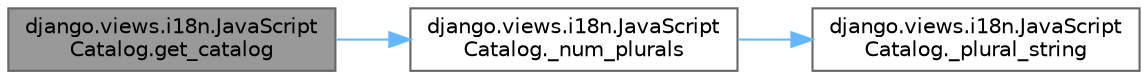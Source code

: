 digraph "django.views.i18n.JavaScriptCatalog.get_catalog"
{
 // LATEX_PDF_SIZE
  bgcolor="transparent";
  edge [fontname=Helvetica,fontsize=10,labelfontname=Helvetica,labelfontsize=10];
  node [fontname=Helvetica,fontsize=10,shape=box,height=0.2,width=0.4];
  rankdir="LR";
  Node1 [id="Node000001",label="django.views.i18n.JavaScript\lCatalog.get_catalog",height=0.2,width=0.4,color="gray40", fillcolor="grey60", style="filled", fontcolor="black",tooltip=" "];
  Node1 -> Node2 [id="edge1_Node000001_Node000002",color="steelblue1",style="solid",tooltip=" "];
  Node2 [id="Node000002",label="django.views.i18n.JavaScript\lCatalog._num_plurals",height=0.2,width=0.4,color="grey40", fillcolor="white", style="filled",URL="$classdjango_1_1views_1_1i18n_1_1_java_script_catalog.html#a418d7b0864fc06db5e6ed0ace0b4c7ac",tooltip=" "];
  Node2 -> Node3 [id="edge2_Node000002_Node000003",color="steelblue1",style="solid",tooltip=" "];
  Node3 [id="Node000003",label="django.views.i18n.JavaScript\lCatalog._plural_string",height=0.2,width=0.4,color="grey40", fillcolor="white", style="filled",URL="$classdjango_1_1views_1_1i18n_1_1_java_script_catalog.html#a938355bc20831c29806cca4afd10440b",tooltip=" "];
}

